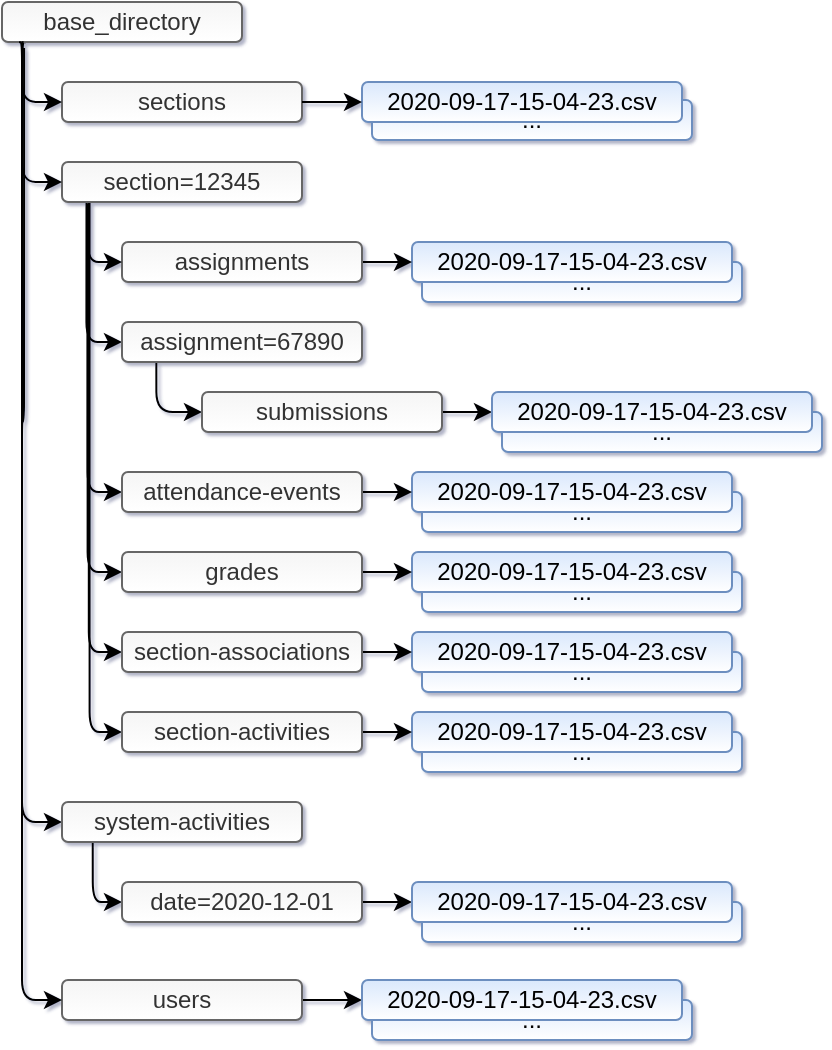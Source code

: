 <mxfile version="13.6.5">
    <diagram id="LRbDEcC-GmyEEOyRBT4f" name="Page-1">
        <mxGraphModel dx="833" dy="424" grid="1" gridSize="10" guides="1" tooltips="1" connect="1" arrows="1" fold="1" page="1" pageScale="1" pageWidth="850" pageHeight="1100" math="0" shadow="1">
            <root>
                <mxCell id="0"/>
                <mxCell id="1" parent="0"/>
                <mxCell id="69" style="edgeStyle=orthogonalEdgeStyle;jumpSize=0;orthogonalLoop=1;jettySize=auto;html=1;exitX=0.102;exitY=1;exitDx=0;exitDy=0;entryX=0;entryY=0.5;entryDx=0;entryDy=0;exitPerimeter=0;" parent="1" source="17" target="33" edge="1">
                    <mxGeometry relative="1" as="geometry">
                        <Array as="points">
                            <mxPoint x="72" y="190"/>
                        </Array>
                    </mxGeometry>
                </mxCell>
                <mxCell id="49" value="..." style="whiteSpace=wrap;html=1;fillColor=#dae8fc;strokeColor=#6c8ebf;gradientColor=#ffffff;rounded=1;" parent="1" vertex="1">
                    <mxGeometry x="215" y="519" width="160" height="20" as="geometry"/>
                </mxCell>
                <mxCell id="46" value="..." style="whiteSpace=wrap;html=1;fillColor=#dae8fc;strokeColor=#6c8ebf;gradientColor=#ffffff;rounded=1;" parent="1" vertex="1">
                    <mxGeometry x="280" y="225" width="160" height="20" as="geometry"/>
                </mxCell>
                <mxCell id="48" value="..." style="whiteSpace=wrap;html=1;fillColor=#dae8fc;strokeColor=#6c8ebf;gradientColor=#ffffff;rounded=1;" parent="1" vertex="1">
                    <mxGeometry x="240" y="385" width="160" height="20" as="geometry"/>
                </mxCell>
                <mxCell id="47" value="..." style="whiteSpace=wrap;html=1;fillColor=#dae8fc;strokeColor=#6c8ebf;gradientColor=#ffffff;rounded=1;" parent="1" vertex="1">
                    <mxGeometry x="240" y="345" width="160" height="20" as="geometry"/>
                </mxCell>
                <mxCell id="45" value="..." style="whiteSpace=wrap;html=1;fillColor=#dae8fc;strokeColor=#6c8ebf;gradientColor=#ffffff;rounded=1;" parent="1" vertex="1">
                    <mxGeometry x="240" y="305" width="160" height="20" as="geometry"/>
                </mxCell>
                <mxCell id="43" value="..." style="whiteSpace=wrap;html=1;fillColor=#dae8fc;strokeColor=#6c8ebf;gradientColor=#ffffff;rounded=1;" parent="1" vertex="1">
                    <mxGeometry x="240" y="265" width="160" height="20" as="geometry"/>
                </mxCell>
                <mxCell id="42" value="..." style="whiteSpace=wrap;html=1;fillColor=#dae8fc;strokeColor=#6c8ebf;gradientColor=#ffffff;rounded=1;" parent="1" vertex="1">
                    <mxGeometry x="240" y="150" width="160" height="20" as="geometry"/>
                </mxCell>
                <mxCell id="14" value="sections" style="whiteSpace=wrap;html=1;fillColor=#f5f5f5;strokeColor=#666666;fontColor=#333333;gradientColor=#ffffff;rounded=1;" parent="1" vertex="1">
                    <mxGeometry x="60" y="60" width="120" height="20" as="geometry"/>
                </mxCell>
                <mxCell id="51" style="edgeStyle=orthogonalEdgeStyle;orthogonalLoop=1;jettySize=auto;html=1;exitX=0.1;exitY=1.007;exitDx=0;exitDy=0;entryX=0;entryY=0.5;entryDx=0;entryDy=0;exitPerimeter=0;" parent="1" source="15" target="14" edge="1">
                    <mxGeometry relative="1" as="geometry">
                        <Array as="points">
                            <mxPoint x="40" y="40"/>
                            <mxPoint x="40" y="70"/>
                        </Array>
                    </mxGeometry>
                </mxCell>
                <mxCell id="78" style="edgeStyle=orthogonalEdgeStyle;rounded=1;orthogonalLoop=1;jettySize=auto;html=1;exitX=0.092;exitY=1.15;exitDx=0;exitDy=0;entryX=0;entryY=0.5;entryDx=0;entryDy=0;exitPerimeter=0;" edge="1" parent="1" source="15" target="74">
                    <mxGeometry relative="1" as="geometry"/>
                </mxCell>
                <mxCell id="15" value="base_directory" style="whiteSpace=wrap;html=1;fillColor=#f5f5f5;strokeColor=#666666;fontColor=#333333;gradientColor=#ffffff;rounded=1;" parent="1" vertex="1">
                    <mxGeometry x="30" y="20" width="120" height="20" as="geometry"/>
                </mxCell>
                <mxCell id="68" style="edgeStyle=orthogonalEdgeStyle;orthogonalLoop=1;jettySize=auto;html=1;exitX=1;exitY=0.5;exitDx=0;exitDy=0;entryX=0;entryY=0.5;entryDx=0;entryDy=0;" parent="1" source="16" target="25" edge="1">
                    <mxGeometry relative="1" as="geometry"/>
                </mxCell>
                <mxCell id="16" value="users" style="whiteSpace=wrap;html=1;fillColor=#f5f5f5;strokeColor=#666666;fontColor=#333333;gradientColor=#ffffff;rounded=1;" parent="1" vertex="1">
                    <mxGeometry x="60" y="509" width="120" height="20" as="geometry"/>
                </mxCell>
                <mxCell id="59" style="edgeStyle=orthogonalEdgeStyle;orthogonalLoop=1;jettySize=auto;html=1;exitX=0.107;exitY=1.036;exitDx=0;exitDy=0;entryX=0;entryY=0.5;entryDx=0;entryDy=0;exitPerimeter=0;" parent="1" source="17" target="31" edge="1">
                    <mxGeometry relative="1" as="geometry">
                        <Array as="points">
                            <mxPoint x="73" y="265"/>
                        </Array>
                    </mxGeometry>
                </mxCell>
                <mxCell id="61" style="edgeStyle=orthogonalEdgeStyle;orthogonalLoop=1;jettySize=auto;html=1;exitX=0.107;exitY=1.036;exitDx=0;exitDy=0;entryX=0;entryY=0.5;entryDx=0;entryDy=0;exitPerimeter=0;" parent="1" source="17" target="35" edge="1">
                    <mxGeometry relative="1" as="geometry">
                        <Array as="points">
                            <mxPoint x="73" y="305"/>
                        </Array>
                    </mxGeometry>
                </mxCell>
                <mxCell id="62" style="edgeStyle=orthogonalEdgeStyle;orthogonalLoop=1;jettySize=auto;html=1;exitX=0.112;exitY=0.98;exitDx=0;exitDy=0;entryX=0;entryY=0.5;entryDx=0;entryDy=0;exitPerimeter=0;jumpSize=0;" parent="1" source="17" target="37" edge="1">
                    <mxGeometry relative="1" as="geometry">
                        <Array as="points">
                            <mxPoint x="73" y="345"/>
                        </Array>
                    </mxGeometry>
                </mxCell>
                <mxCell id="63" style="edgeStyle=elbowEdgeStyle;orthogonalLoop=1;jettySize=auto;html=1;entryX=0;entryY=0.5;entryDx=0;entryDy=0;exitX=0.115;exitY=0.983;exitDx=0;exitDy=0;exitPerimeter=0;elbow=vertical;" parent="1" source="17" target="39" edge="1">
                    <mxGeometry relative="1" as="geometry">
                        <mxPoint x="40" y="40" as="sourcePoint"/>
                        <Array as="points">
                            <mxPoint x="80" y="385"/>
                        </Array>
                    </mxGeometry>
                </mxCell>
                <mxCell id="17" value="section=12345" style="whiteSpace=wrap;html=1;fillColor=#f5f5f5;strokeColor=#666666;fontColor=#333333;gradientColor=#ffffff;rounded=1;" parent="1" vertex="1">
                    <mxGeometry x="60" y="100" width="120" height="20" as="geometry"/>
                </mxCell>
                <mxCell id="19" value="2020-09-17-15-04-23.csv" style="whiteSpace=wrap;html=1;fillColor=#dae8fc;strokeColor=#6c8ebf;gradientColor=#ffffff;rounded=1;" parent="1" vertex="1">
                    <mxGeometry x="235" y="140" width="160" height="20" as="geometry"/>
                </mxCell>
                <mxCell id="25" value="2020-09-17-15-04-23.csv" style="whiteSpace=wrap;html=1;fillColor=#dae8fc;strokeColor=#6c8ebf;gradientColor=#ffffff;rounded=1;" parent="1" vertex="1">
                    <mxGeometry x="210" y="509" width="160" height="20" as="geometry"/>
                </mxCell>
                <mxCell id="56" style="edgeStyle=orthogonalEdgeStyle;orthogonalLoop=1;jettySize=auto;html=1;exitX=1;exitY=0.5;exitDx=0;exitDy=0;entryX=0;entryY=0.5;entryDx=0;entryDy=0;" parent="1" source="26" target="19" edge="1">
                    <mxGeometry relative="1" as="geometry"/>
                </mxCell>
                <mxCell id="26" value="assignments" style="whiteSpace=wrap;html=1;fillColor=#f5f5f5;strokeColor=#666666;fontColor=#333333;gradientColor=#ffffff;rounded=1;" parent="1" vertex="1">
                    <mxGeometry x="90" y="140" width="120" height="20" as="geometry"/>
                </mxCell>
                <mxCell id="30" value="2020-09-17-15-04-23.csv" style="whiteSpace=wrap;html=1;fillColor=#dae8fc;strokeColor=#6c8ebf;gradientColor=#ffffff;rounded=1;" parent="1" vertex="1">
                    <mxGeometry x="235" y="255" width="160" height="20" as="geometry"/>
                </mxCell>
                <mxCell id="57" style="edgeStyle=orthogonalEdgeStyle;orthogonalLoop=1;jettySize=auto;html=1;exitX=1;exitY=0.5;exitDx=0;exitDy=0;entryX=0;entryY=0.5;entryDx=0;entryDy=0;" parent="1" source="31" target="30" edge="1">
                    <mxGeometry relative="1" as="geometry"/>
                </mxCell>
                <mxCell id="31" value="attendance-events" style="whiteSpace=wrap;html=1;fillColor=#f5f5f5;strokeColor=#666666;fontColor=#333333;gradientColor=#ffffff;rounded=1;" parent="1" vertex="1">
                    <mxGeometry x="90" y="255" width="120" height="20" as="geometry"/>
                </mxCell>
                <mxCell id="58" style="edgeStyle=orthogonalEdgeStyle;orthogonalLoop=1;jettySize=auto;html=1;exitX=0.143;exitY=1.121;exitDx=0;exitDy=0;entryX=0;entryY=0.5;entryDx=0;entryDy=0;exitPerimeter=0;" parent="1" target="44" edge="1">
                    <mxGeometry relative="1" as="geometry">
                        <mxPoint x="107.16" y="195.42" as="sourcePoint"/>
                        <Array as="points">
                            <mxPoint x="107" y="225"/>
                        </Array>
                    </mxGeometry>
                </mxCell>
                <mxCell id="33" value="assignment=67890" style="whiteSpace=wrap;html=1;fillColor=#f5f5f5;strokeColor=#666666;fontColor=#333333;gradientColor=#ffffff;rounded=1;" parent="1" vertex="1">
                    <mxGeometry x="90" y="180" width="120" height="20" as="geometry"/>
                </mxCell>
                <mxCell id="34" value="2020-09-17-15-04-23.csv" style="whiteSpace=wrap;html=1;fillColor=#dae8fc;strokeColor=#6c8ebf;gradientColor=#ffffff;rounded=1;" parent="1" vertex="1">
                    <mxGeometry x="235" y="295" width="160" height="20" as="geometry"/>
                </mxCell>
                <mxCell id="65" style="edgeStyle=orthogonalEdgeStyle;orthogonalLoop=1;jettySize=auto;html=1;exitX=1;exitY=0.5;exitDx=0;exitDy=0;entryX=0;entryY=0.5;entryDx=0;entryDy=0;" parent="1" source="35" target="34" edge="1">
                    <mxGeometry relative="1" as="geometry"/>
                </mxCell>
                <mxCell id="35" value="grades" style="whiteSpace=wrap;html=1;fillColor=#f5f5f5;strokeColor=#666666;fontColor=#333333;gradientColor=#ffffff;rounded=1;" parent="1" vertex="1">
                    <mxGeometry x="90" y="295" width="120" height="20" as="geometry"/>
                </mxCell>
                <mxCell id="36" value="2020-09-17-15-04-23.csv" style="whiteSpace=wrap;html=1;fillColor=#dae8fc;strokeColor=#6c8ebf;gradientColor=#ffffff;rounded=1;" parent="1" vertex="1">
                    <mxGeometry x="235" y="335" width="160" height="20" as="geometry"/>
                </mxCell>
                <mxCell id="66" style="edgeStyle=orthogonalEdgeStyle;orthogonalLoop=1;jettySize=auto;html=1;exitX=1;exitY=0.5;exitDx=0;exitDy=0;entryX=0;entryY=0.5;entryDx=0;entryDy=0;" parent="1" source="37" target="36" edge="1">
                    <mxGeometry relative="1" as="geometry"/>
                </mxCell>
                <mxCell id="37" value="section-associations" style="whiteSpace=wrap;html=1;fillColor=#f5f5f5;strokeColor=#666666;fontColor=#333333;gradientColor=#ffffff;rounded=1;" parent="1" vertex="1">
                    <mxGeometry x="90" y="335" width="120" height="20" as="geometry"/>
                </mxCell>
                <mxCell id="38" value="2020-09-17-15-04-23.csv" style="whiteSpace=wrap;html=1;fillColor=#dae8fc;strokeColor=#6c8ebf;gradientColor=#ffffff;rounded=1;" parent="1" vertex="1">
                    <mxGeometry x="235" y="375" width="160" height="20" as="geometry"/>
                </mxCell>
                <mxCell id="67" style="edgeStyle=orthogonalEdgeStyle;orthogonalLoop=1;jettySize=auto;html=1;exitX=1;exitY=0.5;exitDx=0;exitDy=0;" parent="1" source="39" target="38" edge="1">
                    <mxGeometry relative="1" as="geometry"/>
                </mxCell>
                <mxCell id="39" value="section-activities" style="whiteSpace=wrap;html=1;fillColor=#f5f5f5;strokeColor=#666666;fontColor=#333333;gradientColor=#ffffff;rounded=1;" parent="1" vertex="1">
                    <mxGeometry x="90" y="375" width="120" height="20" as="geometry"/>
                </mxCell>
                <mxCell id="41" value="..." style="whiteSpace=wrap;html=1;fillColor=#dae8fc;strokeColor=#6c8ebf;gradientColor=#ffffff;rounded=1;" parent="1" vertex="1">
                    <mxGeometry x="215" y="69" width="160" height="20" as="geometry"/>
                </mxCell>
                <mxCell id="20" value="2020-09-17-15-04-23.csv" style="whiteSpace=wrap;html=1;fillColor=#dae8fc;strokeColor=#6c8ebf;gradientColor=#ffffff;rounded=1;" parent="1" vertex="1">
                    <mxGeometry x="210" y="60" width="160" height="20" as="geometry"/>
                </mxCell>
                <mxCell id="64" style="edgeStyle=orthogonalEdgeStyle;orthogonalLoop=1;jettySize=auto;html=1;exitX=1;exitY=0.5;exitDx=0;exitDy=0;entryX=0;entryY=0.5;entryDx=0;entryDy=0;" parent="1" source="44" target="32" edge="1">
                    <mxGeometry relative="1" as="geometry"/>
                </mxCell>
                <mxCell id="44" value="submissions" style="whiteSpace=wrap;html=1;fillColor=#f5f5f5;strokeColor=#666666;fontColor=#333333;gradientColor=#ffffff;rounded=1;" parent="1" vertex="1">
                    <mxGeometry x="130" y="215" width="120" height="20" as="geometry"/>
                </mxCell>
                <mxCell id="32" value="2020-09-17-15-04-23.csv" style="whiteSpace=wrap;html=1;fillColor=#dae8fc;strokeColor=#6c8ebf;gradientColor=#ffffff;rounded=1;" parent="1" vertex="1">
                    <mxGeometry x="275" y="215" width="160" height="20" as="geometry"/>
                </mxCell>
                <mxCell id="52" style="edgeStyle=orthogonalEdgeStyle;orthogonalLoop=1;jettySize=auto;html=1;exitX=0.086;exitY=0.979;exitDx=0;exitDy=0;entryX=0;entryY=0.5;entryDx=0;entryDy=0;exitPerimeter=0;" parent="1" source="15" target="17" edge="1">
                    <mxGeometry relative="1" as="geometry">
                        <mxPoint x="52" y="50.14" as="sourcePoint"/>
                        <mxPoint x="70" y="80" as="targetPoint"/>
                        <Array as="points">
                            <mxPoint x="40" y="50"/>
                            <mxPoint x="40" y="110"/>
                        </Array>
                    </mxGeometry>
                </mxCell>
                <mxCell id="53" style="edgeStyle=orthogonalEdgeStyle;orthogonalLoop=1;jettySize=auto;html=1;exitX=0.071;exitY=1.007;exitDx=0;exitDy=0;exitPerimeter=0;entryX=0;entryY=0.5;entryDx=0;entryDy=0;" parent="1" source="15" target="16" edge="1">
                    <mxGeometry relative="1" as="geometry">
                        <mxPoint x="50.32" y="49.58" as="sourcePoint"/>
                        <mxPoint x="50" y="350" as="targetPoint"/>
                        <Array as="points">
                            <mxPoint x="40" y="40"/>
                            <mxPoint x="40" y="519"/>
                        </Array>
                    </mxGeometry>
                </mxCell>
                <mxCell id="54" style="edgeStyle=orthogonalEdgeStyle;orthogonalLoop=1;jettySize=auto;html=1;exitX=1;exitY=0.5;exitDx=0;exitDy=0;entryX=0;entryY=0.5;entryDx=0;entryDy=0;" parent="1" source="14" target="20" edge="1">
                    <mxGeometry relative="1" as="geometry">
                        <mxPoint x="60.32" y="59.58" as="sourcePoint"/>
                        <mxPoint x="80" y="130" as="targetPoint"/>
                        <Array as="points">
                            <mxPoint x="200" y="70"/>
                            <mxPoint x="200" y="70"/>
                        </Array>
                    </mxGeometry>
                </mxCell>
                <mxCell id="55" style="edgeStyle=orthogonalEdgeStyle;orthogonalLoop=1;jettySize=auto;html=1;exitX=0.107;exitY=1.121;exitDx=0;exitDy=0;entryX=0;entryY=0.5;entryDx=0;entryDy=0;exitPerimeter=0;" parent="1" source="17" target="26" edge="1">
                    <mxGeometry relative="1" as="geometry">
                        <mxPoint x="190" y="80" as="sourcePoint"/>
                        <mxPoint x="225" y="80" as="targetPoint"/>
                        <Array as="points">
                            <mxPoint x="73" y="150"/>
                        </Array>
                    </mxGeometry>
                </mxCell>
                <mxCell id="71" style="edgeStyle=elbowEdgeStyle;jumpSize=0;orthogonalLoop=1;jettySize=auto;elbow=vertical;html=1;exitX=0.25;exitY=1;exitDx=0;exitDy=0;strokeColor=#000000;" parent="1" source="15" target="15" edge="1">
                    <mxGeometry relative="1" as="geometry"/>
                </mxCell>
                <mxCell id="72" value="..." style="whiteSpace=wrap;html=1;fillColor=#dae8fc;strokeColor=#6c8ebf;gradientColor=#ffffff;rounded=1;" vertex="1" parent="1">
                    <mxGeometry x="240" y="470" width="160" height="20" as="geometry"/>
                </mxCell>
                <mxCell id="73" style="edgeStyle=orthogonalEdgeStyle;orthogonalLoop=1;jettySize=auto;html=1;entryX=0;entryY=0.5;entryDx=0;entryDy=0;" edge="1" parent="1" source="76" target="75">
                    <mxGeometry relative="1" as="geometry"/>
                </mxCell>
                <mxCell id="79" style="edgeStyle=orthogonalEdgeStyle;rounded=1;orthogonalLoop=1;jettySize=auto;html=1;exitX=0.128;exitY=0.967;exitDx=0;exitDy=0;entryX=0;entryY=0.5;entryDx=0;entryDy=0;exitPerimeter=0;" edge="1" parent="1" source="74" target="76">
                    <mxGeometry relative="1" as="geometry">
                        <Array as="points">
                            <mxPoint x="75" y="470"/>
                        </Array>
                    </mxGeometry>
                </mxCell>
                <mxCell id="74" value="system-activities" style="whiteSpace=wrap;html=1;fillColor=#f5f5f5;strokeColor=#666666;fontColor=#333333;gradientColor=#ffffff;rounded=1;" vertex="1" parent="1">
                    <mxGeometry x="60" y="420" width="120" height="20" as="geometry"/>
                </mxCell>
                <mxCell id="75" value="2020-09-17-15-04-23.csv" style="whiteSpace=wrap;html=1;fillColor=#dae8fc;strokeColor=#6c8ebf;gradientColor=#ffffff;rounded=1;" vertex="1" parent="1">
                    <mxGeometry x="235" y="460" width="160" height="20" as="geometry"/>
                </mxCell>
                <mxCell id="76" value="date=2020-12-01" style="whiteSpace=wrap;html=1;fillColor=#f5f5f5;strokeColor=#666666;fontColor=#333333;gradientColor=#ffffff;rounded=1;" vertex="1" parent="1">
                    <mxGeometry x="90" y="460" width="120" height="20" as="geometry"/>
                </mxCell>
            </root>
        </mxGraphModel>
    </diagram>
</mxfile>
